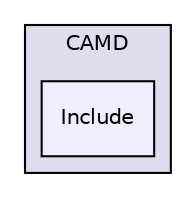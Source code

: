 digraph "libs/SuiteSparse/CAMD/Include" {
  compound=true
  node [ fontsize="10", fontname="Helvetica"];
  edge [ labelfontsize="10", labelfontname="Helvetica"];
  subgraph clusterdir_0d2f14468283fe2e16dc4d572860ced4 {
    graph [ bgcolor="#ddddee", pencolor="black", label="CAMD" fontname="Helvetica", fontsize="10", URL="dir_0d2f14468283fe2e16dc4d572860ced4.html"]
  dir_2f6129593f461b98e4308641312637b8 [shape=box, label="Include", style="filled", fillcolor="#eeeeff", pencolor="black", URL="dir_2f6129593f461b98e4308641312637b8.html"];
  }
}
